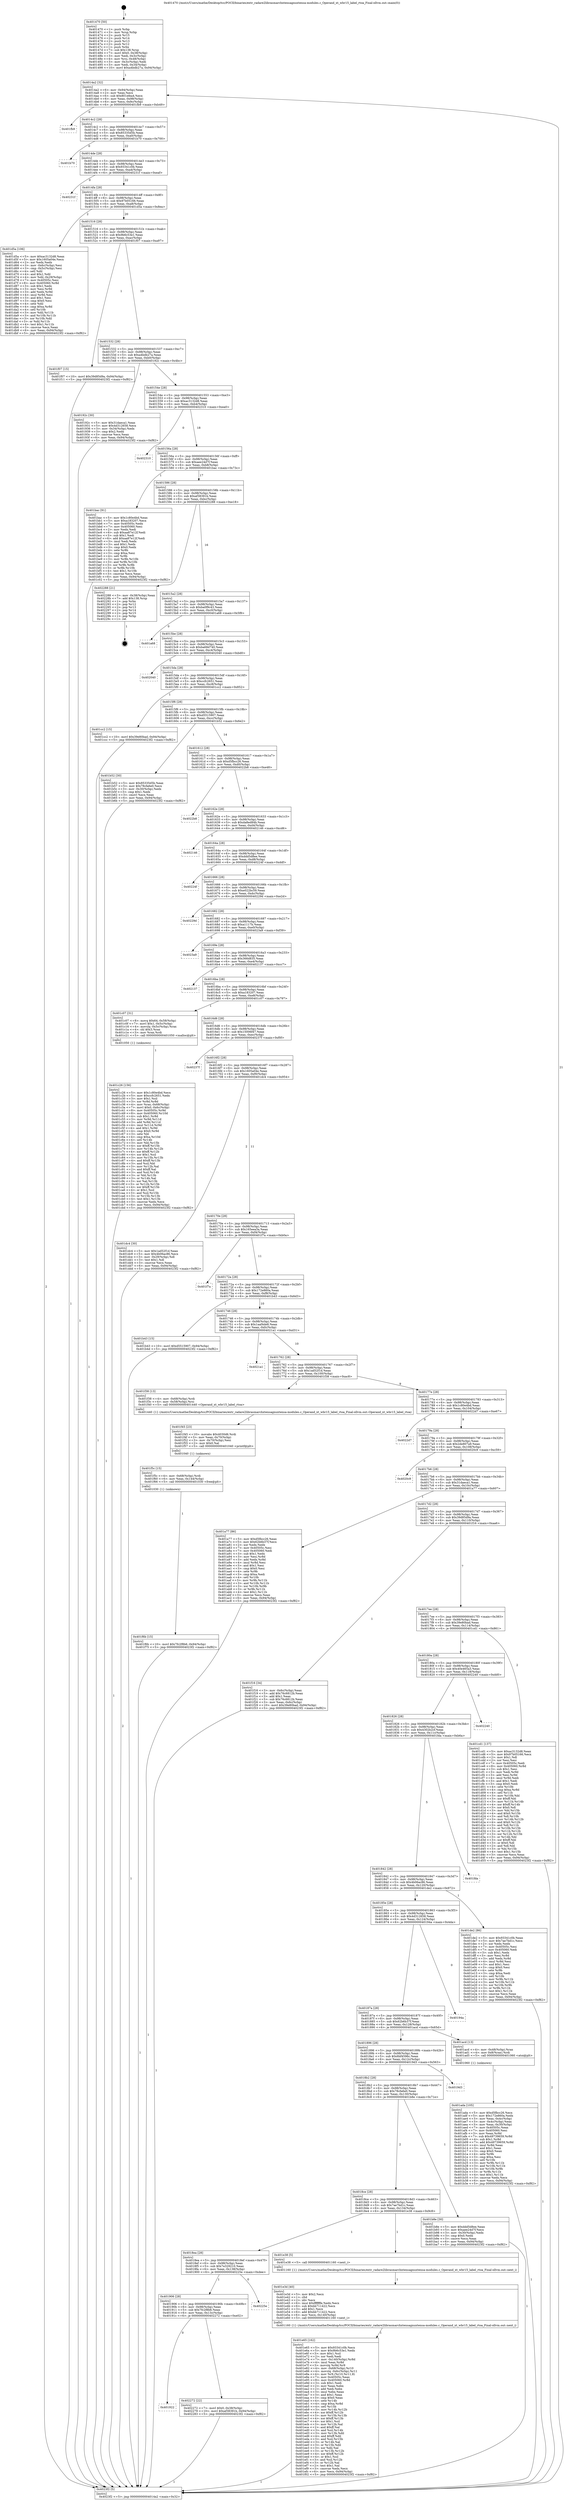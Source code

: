 digraph "0x401470" {
  label = "0x401470 (/mnt/c/Users/mathe/Desktop/tcc/POCII/binaries/extr_radare2librasmarchxtensagnuxtensa-modules.c_Operand_xt_wbr15_label_rtoa_Final-ollvm.out::main(0))"
  labelloc = "t"
  node[shape=record]

  Entry [label="",width=0.3,height=0.3,shape=circle,fillcolor=black,style=filled]
  "0x4014a2" [label="{
     0x4014a2 [32]\l
     | [instrs]\l
     &nbsp;&nbsp;0x4014a2 \<+6\>: mov -0x94(%rbp),%eax\l
     &nbsp;&nbsp;0x4014a8 \<+2\>: mov %eax,%ecx\l
     &nbsp;&nbsp;0x4014aa \<+6\>: sub $0x801efea4,%ecx\l
     &nbsp;&nbsp;0x4014b0 \<+6\>: mov %eax,-0x98(%rbp)\l
     &nbsp;&nbsp;0x4014b6 \<+6\>: mov %ecx,-0x9c(%rbp)\l
     &nbsp;&nbsp;0x4014bc \<+6\>: je 0000000000401fb9 \<main+0xb49\>\l
  }"]
  "0x401fb9" [label="{
     0x401fb9\l
  }", style=dashed]
  "0x4014c2" [label="{
     0x4014c2 [28]\l
     | [instrs]\l
     &nbsp;&nbsp;0x4014c2 \<+5\>: jmp 00000000004014c7 \<main+0x57\>\l
     &nbsp;&nbsp;0x4014c7 \<+6\>: mov -0x98(%rbp),%eax\l
     &nbsp;&nbsp;0x4014cd \<+5\>: sub $0x85335d5b,%eax\l
     &nbsp;&nbsp;0x4014d2 \<+6\>: mov %eax,-0xa0(%rbp)\l
     &nbsp;&nbsp;0x4014d8 \<+6\>: je 0000000000401b70 \<main+0x700\>\l
  }"]
  Exit [label="",width=0.3,height=0.3,shape=circle,fillcolor=black,style=filled,peripheries=2]
  "0x401b70" [label="{
     0x401b70\l
  }", style=dashed]
  "0x4014de" [label="{
     0x4014de [28]\l
     | [instrs]\l
     &nbsp;&nbsp;0x4014de \<+5\>: jmp 00000000004014e3 \<main+0x73\>\l
     &nbsp;&nbsp;0x4014e3 \<+6\>: mov -0x98(%rbp),%eax\l
     &nbsp;&nbsp;0x4014e9 \<+5\>: sub $0x93341c0b,%eax\l
     &nbsp;&nbsp;0x4014ee \<+6\>: mov %eax,-0xa4(%rbp)\l
     &nbsp;&nbsp;0x4014f4 \<+6\>: je 000000000040231f \<main+0xeaf\>\l
  }"]
  "0x401922" [label="{
     0x401922\l
  }", style=dashed]
  "0x40231f" [label="{
     0x40231f\l
  }", style=dashed]
  "0x4014fa" [label="{
     0x4014fa [28]\l
     | [instrs]\l
     &nbsp;&nbsp;0x4014fa \<+5\>: jmp 00000000004014ff \<main+0x8f\>\l
     &nbsp;&nbsp;0x4014ff \<+6\>: mov -0x98(%rbp),%eax\l
     &nbsp;&nbsp;0x401505 \<+5\>: sub $0x97b05166,%eax\l
     &nbsp;&nbsp;0x40150a \<+6\>: mov %eax,-0xa8(%rbp)\l
     &nbsp;&nbsp;0x401510 \<+6\>: je 0000000000401d5a \<main+0x8ea\>\l
  }"]
  "0x402272" [label="{
     0x402272 [22]\l
     | [instrs]\l
     &nbsp;&nbsp;0x402272 \<+7\>: movl $0x0,-0x38(%rbp)\l
     &nbsp;&nbsp;0x402279 \<+10\>: movl $0xaf38391b,-0x94(%rbp)\l
     &nbsp;&nbsp;0x402283 \<+5\>: jmp 00000000004023f2 \<main+0xf82\>\l
  }"]
  "0x401d5a" [label="{
     0x401d5a [106]\l
     | [instrs]\l
     &nbsp;&nbsp;0x401d5a \<+5\>: mov $0xac3132d8,%eax\l
     &nbsp;&nbsp;0x401d5f \<+5\>: mov $0x1605a04e,%ecx\l
     &nbsp;&nbsp;0x401d64 \<+2\>: xor %edx,%edx\l
     &nbsp;&nbsp;0x401d66 \<+3\>: mov -0x6c(%rbp),%esi\l
     &nbsp;&nbsp;0x401d69 \<+3\>: cmp -0x5c(%rbp),%esi\l
     &nbsp;&nbsp;0x401d6c \<+4\>: setl %dil\l
     &nbsp;&nbsp;0x401d70 \<+4\>: and $0x1,%dil\l
     &nbsp;&nbsp;0x401d74 \<+4\>: mov %dil,-0x29(%rbp)\l
     &nbsp;&nbsp;0x401d78 \<+7\>: mov 0x40505c,%esi\l
     &nbsp;&nbsp;0x401d7f \<+8\>: mov 0x405060,%r8d\l
     &nbsp;&nbsp;0x401d87 \<+3\>: sub $0x1,%edx\l
     &nbsp;&nbsp;0x401d8a \<+3\>: mov %esi,%r9d\l
     &nbsp;&nbsp;0x401d8d \<+3\>: add %edx,%r9d\l
     &nbsp;&nbsp;0x401d90 \<+4\>: imul %r9d,%esi\l
     &nbsp;&nbsp;0x401d94 \<+3\>: and $0x1,%esi\l
     &nbsp;&nbsp;0x401d97 \<+3\>: cmp $0x0,%esi\l
     &nbsp;&nbsp;0x401d9a \<+4\>: sete %dil\l
     &nbsp;&nbsp;0x401d9e \<+4\>: cmp $0xa,%r8d\l
     &nbsp;&nbsp;0x401da2 \<+4\>: setl %r10b\l
     &nbsp;&nbsp;0x401da6 \<+3\>: mov %dil,%r11b\l
     &nbsp;&nbsp;0x401da9 \<+3\>: and %r10b,%r11b\l
     &nbsp;&nbsp;0x401dac \<+3\>: xor %r10b,%dil\l
     &nbsp;&nbsp;0x401daf \<+3\>: or %dil,%r11b\l
     &nbsp;&nbsp;0x401db2 \<+4\>: test $0x1,%r11b\l
     &nbsp;&nbsp;0x401db6 \<+3\>: cmovne %ecx,%eax\l
     &nbsp;&nbsp;0x401db9 \<+6\>: mov %eax,-0x94(%rbp)\l
     &nbsp;&nbsp;0x401dbf \<+5\>: jmp 00000000004023f2 \<main+0xf82\>\l
  }"]
  "0x401516" [label="{
     0x401516 [28]\l
     | [instrs]\l
     &nbsp;&nbsp;0x401516 \<+5\>: jmp 000000000040151b \<main+0xab\>\l
     &nbsp;&nbsp;0x40151b \<+6\>: mov -0x98(%rbp),%eax\l
     &nbsp;&nbsp;0x401521 \<+5\>: sub $0x9b6c53e1,%eax\l
     &nbsp;&nbsp;0x401526 \<+6\>: mov %eax,-0xac(%rbp)\l
     &nbsp;&nbsp;0x40152c \<+6\>: je 0000000000401f07 \<main+0xa97\>\l
  }"]
  "0x401906" [label="{
     0x401906 [28]\l
     | [instrs]\l
     &nbsp;&nbsp;0x401906 \<+5\>: jmp 000000000040190b \<main+0x49b\>\l
     &nbsp;&nbsp;0x40190b \<+6\>: mov -0x98(%rbp),%eax\l
     &nbsp;&nbsp;0x401911 \<+5\>: sub $0x7fc2f8b6,%eax\l
     &nbsp;&nbsp;0x401916 \<+6\>: mov %eax,-0x13c(%rbp)\l
     &nbsp;&nbsp;0x40191c \<+6\>: je 0000000000402272 \<main+0xe02\>\l
  }"]
  "0x401f07" [label="{
     0x401f07 [15]\l
     | [instrs]\l
     &nbsp;&nbsp;0x401f07 \<+10\>: movl $0x39d85d9a,-0x94(%rbp)\l
     &nbsp;&nbsp;0x401f11 \<+5\>: jmp 00000000004023f2 \<main+0xf82\>\l
  }"]
  "0x401532" [label="{
     0x401532 [28]\l
     | [instrs]\l
     &nbsp;&nbsp;0x401532 \<+5\>: jmp 0000000000401537 \<main+0xc7\>\l
     &nbsp;&nbsp;0x401537 \<+6\>: mov -0x98(%rbp),%eax\l
     &nbsp;&nbsp;0x40153d \<+5\>: sub $0xa4bdb27a,%eax\l
     &nbsp;&nbsp;0x401542 \<+6\>: mov %eax,-0xb0(%rbp)\l
     &nbsp;&nbsp;0x401548 \<+6\>: je 000000000040192c \<main+0x4bc\>\l
  }"]
  "0x40225e" [label="{
     0x40225e\l
  }", style=dashed]
  "0x40192c" [label="{
     0x40192c [30]\l
     | [instrs]\l
     &nbsp;&nbsp;0x40192c \<+5\>: mov $0x31daeca1,%eax\l
     &nbsp;&nbsp;0x401931 \<+5\>: mov $0x4d312658,%ecx\l
     &nbsp;&nbsp;0x401936 \<+3\>: mov -0x34(%rbp),%edx\l
     &nbsp;&nbsp;0x401939 \<+3\>: cmp $0x2,%edx\l
     &nbsp;&nbsp;0x40193c \<+3\>: cmovne %ecx,%eax\l
     &nbsp;&nbsp;0x40193f \<+6\>: mov %eax,-0x94(%rbp)\l
     &nbsp;&nbsp;0x401945 \<+5\>: jmp 00000000004023f2 \<main+0xf82\>\l
  }"]
  "0x40154e" [label="{
     0x40154e [28]\l
     | [instrs]\l
     &nbsp;&nbsp;0x40154e \<+5\>: jmp 0000000000401553 \<main+0xe3\>\l
     &nbsp;&nbsp;0x401553 \<+6\>: mov -0x98(%rbp),%eax\l
     &nbsp;&nbsp;0x401559 \<+5\>: sub $0xac3132d8,%eax\l
     &nbsp;&nbsp;0x40155e \<+6\>: mov %eax,-0xb4(%rbp)\l
     &nbsp;&nbsp;0x401564 \<+6\>: je 0000000000402310 \<main+0xea0\>\l
  }"]
  "0x4023f2" [label="{
     0x4023f2 [5]\l
     | [instrs]\l
     &nbsp;&nbsp;0x4023f2 \<+5\>: jmp 00000000004014a2 \<main+0x32\>\l
  }"]
  "0x401470" [label="{
     0x401470 [50]\l
     | [instrs]\l
     &nbsp;&nbsp;0x401470 \<+1\>: push %rbp\l
     &nbsp;&nbsp;0x401471 \<+3\>: mov %rsp,%rbp\l
     &nbsp;&nbsp;0x401474 \<+2\>: push %r15\l
     &nbsp;&nbsp;0x401476 \<+2\>: push %r14\l
     &nbsp;&nbsp;0x401478 \<+2\>: push %r13\l
     &nbsp;&nbsp;0x40147a \<+2\>: push %r12\l
     &nbsp;&nbsp;0x40147c \<+1\>: push %rbx\l
     &nbsp;&nbsp;0x40147d \<+7\>: sub $0x138,%rsp\l
     &nbsp;&nbsp;0x401484 \<+7\>: movl $0x0,-0x38(%rbp)\l
     &nbsp;&nbsp;0x40148b \<+3\>: mov %edi,-0x3c(%rbp)\l
     &nbsp;&nbsp;0x40148e \<+4\>: mov %rsi,-0x48(%rbp)\l
     &nbsp;&nbsp;0x401492 \<+3\>: mov -0x3c(%rbp),%edi\l
     &nbsp;&nbsp;0x401495 \<+3\>: mov %edi,-0x34(%rbp)\l
     &nbsp;&nbsp;0x401498 \<+10\>: movl $0xa4bdb27a,-0x94(%rbp)\l
  }"]
  "0x401f6b" [label="{
     0x401f6b [15]\l
     | [instrs]\l
     &nbsp;&nbsp;0x401f6b \<+10\>: movl $0x7fc2f8b6,-0x94(%rbp)\l
     &nbsp;&nbsp;0x401f75 \<+5\>: jmp 00000000004023f2 \<main+0xf82\>\l
  }"]
  "0x402310" [label="{
     0x402310\l
  }", style=dashed]
  "0x40156a" [label="{
     0x40156a [28]\l
     | [instrs]\l
     &nbsp;&nbsp;0x40156a \<+5\>: jmp 000000000040156f \<main+0xff\>\l
     &nbsp;&nbsp;0x40156f \<+6\>: mov -0x98(%rbp),%eax\l
     &nbsp;&nbsp;0x401575 \<+5\>: sub $0xaee24d7f,%eax\l
     &nbsp;&nbsp;0x40157a \<+6\>: mov %eax,-0xb8(%rbp)\l
     &nbsp;&nbsp;0x401580 \<+6\>: je 0000000000401bac \<main+0x73c\>\l
  }"]
  "0x401f5c" [label="{
     0x401f5c [15]\l
     | [instrs]\l
     &nbsp;&nbsp;0x401f5c \<+4\>: mov -0x68(%rbp),%rdi\l
     &nbsp;&nbsp;0x401f60 \<+6\>: mov %eax,-0x144(%rbp)\l
     &nbsp;&nbsp;0x401f66 \<+5\>: call 0000000000401030 \<free@plt\>\l
     | [calls]\l
     &nbsp;&nbsp;0x401030 \{1\} (unknown)\l
  }"]
  "0x401bac" [label="{
     0x401bac [91]\l
     | [instrs]\l
     &nbsp;&nbsp;0x401bac \<+5\>: mov $0x1c80e4bd,%eax\l
     &nbsp;&nbsp;0x401bb1 \<+5\>: mov $0xa183207,%ecx\l
     &nbsp;&nbsp;0x401bb6 \<+7\>: mov 0x40505c,%edx\l
     &nbsp;&nbsp;0x401bbd \<+7\>: mov 0x405060,%esi\l
     &nbsp;&nbsp;0x401bc4 \<+2\>: mov %edx,%edi\l
     &nbsp;&nbsp;0x401bc6 \<+6\>: sub $0xaa87e12f,%edi\l
     &nbsp;&nbsp;0x401bcc \<+3\>: sub $0x1,%edi\l
     &nbsp;&nbsp;0x401bcf \<+6\>: add $0xaa87e12f,%edi\l
     &nbsp;&nbsp;0x401bd5 \<+3\>: imul %edi,%edx\l
     &nbsp;&nbsp;0x401bd8 \<+3\>: and $0x1,%edx\l
     &nbsp;&nbsp;0x401bdb \<+3\>: cmp $0x0,%edx\l
     &nbsp;&nbsp;0x401bde \<+4\>: sete %r8b\l
     &nbsp;&nbsp;0x401be2 \<+3\>: cmp $0xa,%esi\l
     &nbsp;&nbsp;0x401be5 \<+4\>: setl %r9b\l
     &nbsp;&nbsp;0x401be9 \<+3\>: mov %r8b,%r10b\l
     &nbsp;&nbsp;0x401bec \<+3\>: and %r9b,%r10b\l
     &nbsp;&nbsp;0x401bef \<+3\>: xor %r9b,%r8b\l
     &nbsp;&nbsp;0x401bf2 \<+3\>: or %r8b,%r10b\l
     &nbsp;&nbsp;0x401bf5 \<+4\>: test $0x1,%r10b\l
     &nbsp;&nbsp;0x401bf9 \<+3\>: cmovne %ecx,%eax\l
     &nbsp;&nbsp;0x401bfc \<+6\>: mov %eax,-0x94(%rbp)\l
     &nbsp;&nbsp;0x401c02 \<+5\>: jmp 00000000004023f2 \<main+0xf82\>\l
  }"]
  "0x401586" [label="{
     0x401586 [28]\l
     | [instrs]\l
     &nbsp;&nbsp;0x401586 \<+5\>: jmp 000000000040158b \<main+0x11b\>\l
     &nbsp;&nbsp;0x40158b \<+6\>: mov -0x98(%rbp),%eax\l
     &nbsp;&nbsp;0x401591 \<+5\>: sub $0xaf38391b,%eax\l
     &nbsp;&nbsp;0x401596 \<+6\>: mov %eax,-0xbc(%rbp)\l
     &nbsp;&nbsp;0x40159c \<+6\>: je 0000000000402288 \<main+0xe18\>\l
  }"]
  "0x401f45" [label="{
     0x401f45 [23]\l
     | [instrs]\l
     &nbsp;&nbsp;0x401f45 \<+10\>: movabs $0x4030d6,%rdi\l
     &nbsp;&nbsp;0x401f4f \<+3\>: mov %eax,-0x70(%rbp)\l
     &nbsp;&nbsp;0x401f52 \<+3\>: mov -0x70(%rbp),%esi\l
     &nbsp;&nbsp;0x401f55 \<+2\>: mov $0x0,%al\l
     &nbsp;&nbsp;0x401f57 \<+5\>: call 0000000000401040 \<printf@plt\>\l
     | [calls]\l
     &nbsp;&nbsp;0x401040 \{1\} (unknown)\l
  }"]
  "0x402288" [label="{
     0x402288 [21]\l
     | [instrs]\l
     &nbsp;&nbsp;0x402288 \<+3\>: mov -0x38(%rbp),%eax\l
     &nbsp;&nbsp;0x40228b \<+7\>: add $0x138,%rsp\l
     &nbsp;&nbsp;0x402292 \<+1\>: pop %rbx\l
     &nbsp;&nbsp;0x402293 \<+2\>: pop %r12\l
     &nbsp;&nbsp;0x402295 \<+2\>: pop %r13\l
     &nbsp;&nbsp;0x402297 \<+2\>: pop %r14\l
     &nbsp;&nbsp;0x402299 \<+2\>: pop %r15\l
     &nbsp;&nbsp;0x40229b \<+1\>: pop %rbp\l
     &nbsp;&nbsp;0x40229c \<+1\>: ret\l
  }"]
  "0x4015a2" [label="{
     0x4015a2 [28]\l
     | [instrs]\l
     &nbsp;&nbsp;0x4015a2 \<+5\>: jmp 00000000004015a7 \<main+0x137\>\l
     &nbsp;&nbsp;0x4015a7 \<+6\>: mov -0x98(%rbp),%eax\l
     &nbsp;&nbsp;0x4015ad \<+5\>: sub $0xba0f9c43,%eax\l
     &nbsp;&nbsp;0x4015b2 \<+6\>: mov %eax,-0xc0(%rbp)\l
     &nbsp;&nbsp;0x4015b8 \<+6\>: je 0000000000401a68 \<main+0x5f8\>\l
  }"]
  "0x401e65" [label="{
     0x401e65 [162]\l
     | [instrs]\l
     &nbsp;&nbsp;0x401e65 \<+5\>: mov $0x93341c0b,%ecx\l
     &nbsp;&nbsp;0x401e6a \<+5\>: mov $0x9b6c53e1,%edx\l
     &nbsp;&nbsp;0x401e6f \<+3\>: mov $0x1,%sil\l
     &nbsp;&nbsp;0x401e72 \<+2\>: xor %edi,%edi\l
     &nbsp;&nbsp;0x401e74 \<+7\>: mov -0x140(%rbp),%r8d\l
     &nbsp;&nbsp;0x401e7b \<+4\>: imul %eax,%r8d\l
     &nbsp;&nbsp;0x401e7f \<+3\>: movslq %r8d,%r9\l
     &nbsp;&nbsp;0x401e82 \<+4\>: mov -0x68(%rbp),%r10\l
     &nbsp;&nbsp;0x401e86 \<+4\>: movslq -0x6c(%rbp),%r11\l
     &nbsp;&nbsp;0x401e8a \<+4\>: mov %r9,(%r10,%r11,8)\l
     &nbsp;&nbsp;0x401e8e \<+7\>: mov 0x40505c,%eax\l
     &nbsp;&nbsp;0x401e95 \<+8\>: mov 0x405060,%r8d\l
     &nbsp;&nbsp;0x401e9d \<+3\>: sub $0x1,%edi\l
     &nbsp;&nbsp;0x401ea0 \<+2\>: mov %eax,%ebx\l
     &nbsp;&nbsp;0x401ea2 \<+2\>: add %edi,%ebx\l
     &nbsp;&nbsp;0x401ea4 \<+3\>: imul %ebx,%eax\l
     &nbsp;&nbsp;0x401ea7 \<+3\>: and $0x1,%eax\l
     &nbsp;&nbsp;0x401eaa \<+3\>: cmp $0x0,%eax\l
     &nbsp;&nbsp;0x401ead \<+4\>: sete %r14b\l
     &nbsp;&nbsp;0x401eb1 \<+4\>: cmp $0xa,%r8d\l
     &nbsp;&nbsp;0x401eb5 \<+4\>: setl %r15b\l
     &nbsp;&nbsp;0x401eb9 \<+3\>: mov %r14b,%r12b\l
     &nbsp;&nbsp;0x401ebc \<+4\>: xor $0xff,%r12b\l
     &nbsp;&nbsp;0x401ec0 \<+3\>: mov %r15b,%r13b\l
     &nbsp;&nbsp;0x401ec3 \<+4\>: xor $0xff,%r13b\l
     &nbsp;&nbsp;0x401ec7 \<+4\>: xor $0x1,%sil\l
     &nbsp;&nbsp;0x401ecb \<+3\>: mov %r12b,%al\l
     &nbsp;&nbsp;0x401ece \<+2\>: and $0xff,%al\l
     &nbsp;&nbsp;0x401ed0 \<+3\>: and %sil,%r14b\l
     &nbsp;&nbsp;0x401ed3 \<+3\>: mov %r13b,%dil\l
     &nbsp;&nbsp;0x401ed6 \<+4\>: and $0xff,%dil\l
     &nbsp;&nbsp;0x401eda \<+3\>: and %sil,%r15b\l
     &nbsp;&nbsp;0x401edd \<+3\>: or %r14b,%al\l
     &nbsp;&nbsp;0x401ee0 \<+3\>: or %r15b,%dil\l
     &nbsp;&nbsp;0x401ee3 \<+3\>: xor %dil,%al\l
     &nbsp;&nbsp;0x401ee6 \<+3\>: or %r13b,%r12b\l
     &nbsp;&nbsp;0x401ee9 \<+4\>: xor $0xff,%r12b\l
     &nbsp;&nbsp;0x401eed \<+4\>: or $0x1,%sil\l
     &nbsp;&nbsp;0x401ef1 \<+3\>: and %sil,%r12b\l
     &nbsp;&nbsp;0x401ef4 \<+3\>: or %r12b,%al\l
     &nbsp;&nbsp;0x401ef7 \<+2\>: test $0x1,%al\l
     &nbsp;&nbsp;0x401ef9 \<+3\>: cmovne %edx,%ecx\l
     &nbsp;&nbsp;0x401efc \<+6\>: mov %ecx,-0x94(%rbp)\l
     &nbsp;&nbsp;0x401f02 \<+5\>: jmp 00000000004023f2 \<main+0xf82\>\l
  }"]
  "0x401a68" [label="{
     0x401a68\l
  }", style=dashed]
  "0x4015be" [label="{
     0x4015be [28]\l
     | [instrs]\l
     &nbsp;&nbsp;0x4015be \<+5\>: jmp 00000000004015c3 \<main+0x153\>\l
     &nbsp;&nbsp;0x4015c3 \<+6\>: mov -0x98(%rbp),%eax\l
     &nbsp;&nbsp;0x4015c9 \<+5\>: sub $0xba68d740,%eax\l
     &nbsp;&nbsp;0x4015ce \<+6\>: mov %eax,-0xc4(%rbp)\l
     &nbsp;&nbsp;0x4015d4 \<+6\>: je 0000000000402040 \<main+0xbd0\>\l
  }"]
  "0x401e3d" [label="{
     0x401e3d [40]\l
     | [instrs]\l
     &nbsp;&nbsp;0x401e3d \<+5\>: mov $0x2,%ecx\l
     &nbsp;&nbsp;0x401e42 \<+1\>: cltd\l
     &nbsp;&nbsp;0x401e43 \<+2\>: idiv %ecx\l
     &nbsp;&nbsp;0x401e45 \<+6\>: imul $0xfffffffe,%edx,%ecx\l
     &nbsp;&nbsp;0x401e4b \<+6\>: sub $0xbb711422,%ecx\l
     &nbsp;&nbsp;0x401e51 \<+3\>: add $0x1,%ecx\l
     &nbsp;&nbsp;0x401e54 \<+6\>: add $0xbb711422,%ecx\l
     &nbsp;&nbsp;0x401e5a \<+6\>: mov %ecx,-0x140(%rbp)\l
     &nbsp;&nbsp;0x401e60 \<+5\>: call 0000000000401160 \<next_i\>\l
     | [calls]\l
     &nbsp;&nbsp;0x401160 \{1\} (/mnt/c/Users/mathe/Desktop/tcc/POCII/binaries/extr_radare2librasmarchxtensagnuxtensa-modules.c_Operand_xt_wbr15_label_rtoa_Final-ollvm.out::next_i)\l
  }"]
  "0x402040" [label="{
     0x402040\l
  }", style=dashed]
  "0x4015da" [label="{
     0x4015da [28]\l
     | [instrs]\l
     &nbsp;&nbsp;0x4015da \<+5\>: jmp 00000000004015df \<main+0x16f\>\l
     &nbsp;&nbsp;0x4015df \<+6\>: mov -0x98(%rbp),%eax\l
     &nbsp;&nbsp;0x4015e5 \<+5\>: sub $0xccfc2651,%eax\l
     &nbsp;&nbsp;0x4015ea \<+6\>: mov %eax,-0xc8(%rbp)\l
     &nbsp;&nbsp;0x4015f0 \<+6\>: je 0000000000401cc2 \<main+0x852\>\l
  }"]
  "0x4018ea" [label="{
     0x4018ea [28]\l
     | [instrs]\l
     &nbsp;&nbsp;0x4018ea \<+5\>: jmp 00000000004018ef \<main+0x47f\>\l
     &nbsp;&nbsp;0x4018ef \<+6\>: mov -0x98(%rbp),%eax\l
     &nbsp;&nbsp;0x4018f5 \<+5\>: sub $0x7e329210,%eax\l
     &nbsp;&nbsp;0x4018fa \<+6\>: mov %eax,-0x138(%rbp)\l
     &nbsp;&nbsp;0x401900 \<+6\>: je 000000000040225e \<main+0xdee\>\l
  }"]
  "0x401cc2" [label="{
     0x401cc2 [15]\l
     | [instrs]\l
     &nbsp;&nbsp;0x401cc2 \<+10\>: movl $0x39e80bad,-0x94(%rbp)\l
     &nbsp;&nbsp;0x401ccc \<+5\>: jmp 00000000004023f2 \<main+0xf82\>\l
  }"]
  "0x4015f6" [label="{
     0x4015f6 [28]\l
     | [instrs]\l
     &nbsp;&nbsp;0x4015f6 \<+5\>: jmp 00000000004015fb \<main+0x18b\>\l
     &nbsp;&nbsp;0x4015fb \<+6\>: mov -0x98(%rbp),%eax\l
     &nbsp;&nbsp;0x401601 \<+5\>: sub $0xd5515907,%eax\l
     &nbsp;&nbsp;0x401606 \<+6\>: mov %eax,-0xcc(%rbp)\l
     &nbsp;&nbsp;0x40160c \<+6\>: je 0000000000401b52 \<main+0x6e2\>\l
  }"]
  "0x401e38" [label="{
     0x401e38 [5]\l
     | [instrs]\l
     &nbsp;&nbsp;0x401e38 \<+5\>: call 0000000000401160 \<next_i\>\l
     | [calls]\l
     &nbsp;&nbsp;0x401160 \{1\} (/mnt/c/Users/mathe/Desktop/tcc/POCII/binaries/extr_radare2librasmarchxtensagnuxtensa-modules.c_Operand_xt_wbr15_label_rtoa_Final-ollvm.out::next_i)\l
  }"]
  "0x401b52" [label="{
     0x401b52 [30]\l
     | [instrs]\l
     &nbsp;&nbsp;0x401b52 \<+5\>: mov $0x85335d5b,%eax\l
     &nbsp;&nbsp;0x401b57 \<+5\>: mov $0x78cfa6e0,%ecx\l
     &nbsp;&nbsp;0x401b5c \<+3\>: mov -0x30(%rbp),%edx\l
     &nbsp;&nbsp;0x401b5f \<+3\>: cmp $0x1,%edx\l
     &nbsp;&nbsp;0x401b62 \<+3\>: cmovl %ecx,%eax\l
     &nbsp;&nbsp;0x401b65 \<+6\>: mov %eax,-0x94(%rbp)\l
     &nbsp;&nbsp;0x401b6b \<+5\>: jmp 00000000004023f2 \<main+0xf82\>\l
  }"]
  "0x401612" [label="{
     0x401612 [28]\l
     | [instrs]\l
     &nbsp;&nbsp;0x401612 \<+5\>: jmp 0000000000401617 \<main+0x1a7\>\l
     &nbsp;&nbsp;0x401617 \<+6\>: mov -0x98(%rbp),%eax\l
     &nbsp;&nbsp;0x40161d \<+5\>: sub $0xd5fbcc26,%eax\l
     &nbsp;&nbsp;0x401622 \<+6\>: mov %eax,-0xd0(%rbp)\l
     &nbsp;&nbsp;0x401628 \<+6\>: je 00000000004022b8 \<main+0xe48\>\l
  }"]
  "0x401c26" [label="{
     0x401c26 [156]\l
     | [instrs]\l
     &nbsp;&nbsp;0x401c26 \<+5\>: mov $0x1c80e4bd,%ecx\l
     &nbsp;&nbsp;0x401c2b \<+5\>: mov $0xccfc2651,%edx\l
     &nbsp;&nbsp;0x401c30 \<+3\>: mov $0x1,%sil\l
     &nbsp;&nbsp;0x401c33 \<+3\>: xor %r8d,%r8d\l
     &nbsp;&nbsp;0x401c36 \<+4\>: mov %rax,-0x68(%rbp)\l
     &nbsp;&nbsp;0x401c3a \<+7\>: movl $0x0,-0x6c(%rbp)\l
     &nbsp;&nbsp;0x401c41 \<+8\>: mov 0x40505c,%r9d\l
     &nbsp;&nbsp;0x401c49 \<+8\>: mov 0x405060,%r10d\l
     &nbsp;&nbsp;0x401c51 \<+4\>: sub $0x1,%r8d\l
     &nbsp;&nbsp;0x401c55 \<+3\>: mov %r9d,%r11d\l
     &nbsp;&nbsp;0x401c58 \<+3\>: add %r8d,%r11d\l
     &nbsp;&nbsp;0x401c5b \<+4\>: imul %r11d,%r9d\l
     &nbsp;&nbsp;0x401c5f \<+4\>: and $0x1,%r9d\l
     &nbsp;&nbsp;0x401c63 \<+4\>: cmp $0x0,%r9d\l
     &nbsp;&nbsp;0x401c67 \<+3\>: sete %bl\l
     &nbsp;&nbsp;0x401c6a \<+4\>: cmp $0xa,%r10d\l
     &nbsp;&nbsp;0x401c6e \<+4\>: setl %r14b\l
     &nbsp;&nbsp;0x401c72 \<+3\>: mov %bl,%r15b\l
     &nbsp;&nbsp;0x401c75 \<+4\>: xor $0xff,%r15b\l
     &nbsp;&nbsp;0x401c79 \<+3\>: mov %r14b,%r12b\l
     &nbsp;&nbsp;0x401c7c \<+4\>: xor $0xff,%r12b\l
     &nbsp;&nbsp;0x401c80 \<+4\>: xor $0x1,%sil\l
     &nbsp;&nbsp;0x401c84 \<+3\>: mov %r15b,%r13b\l
     &nbsp;&nbsp;0x401c87 \<+4\>: and $0xff,%r13b\l
     &nbsp;&nbsp;0x401c8b \<+3\>: and %sil,%bl\l
     &nbsp;&nbsp;0x401c8e \<+3\>: mov %r12b,%al\l
     &nbsp;&nbsp;0x401c91 \<+2\>: and $0xff,%al\l
     &nbsp;&nbsp;0x401c93 \<+3\>: and %sil,%r14b\l
     &nbsp;&nbsp;0x401c96 \<+3\>: or %bl,%r13b\l
     &nbsp;&nbsp;0x401c99 \<+3\>: or %r14b,%al\l
     &nbsp;&nbsp;0x401c9c \<+3\>: xor %al,%r13b\l
     &nbsp;&nbsp;0x401c9f \<+3\>: or %r12b,%r15b\l
     &nbsp;&nbsp;0x401ca2 \<+4\>: xor $0xff,%r15b\l
     &nbsp;&nbsp;0x401ca6 \<+4\>: or $0x1,%sil\l
     &nbsp;&nbsp;0x401caa \<+3\>: and %sil,%r15b\l
     &nbsp;&nbsp;0x401cad \<+3\>: or %r15b,%r13b\l
     &nbsp;&nbsp;0x401cb0 \<+4\>: test $0x1,%r13b\l
     &nbsp;&nbsp;0x401cb4 \<+3\>: cmovne %edx,%ecx\l
     &nbsp;&nbsp;0x401cb7 \<+6\>: mov %ecx,-0x94(%rbp)\l
     &nbsp;&nbsp;0x401cbd \<+5\>: jmp 00000000004023f2 \<main+0xf82\>\l
  }"]
  "0x4022b8" [label="{
     0x4022b8\l
  }", style=dashed]
  "0x40162e" [label="{
     0x40162e [28]\l
     | [instrs]\l
     &nbsp;&nbsp;0x40162e \<+5\>: jmp 0000000000401633 \<main+0x1c3\>\l
     &nbsp;&nbsp;0x401633 \<+6\>: mov -0x98(%rbp),%eax\l
     &nbsp;&nbsp;0x401639 \<+5\>: sub $0xda8ed84b,%eax\l
     &nbsp;&nbsp;0x40163e \<+6\>: mov %eax,-0xd4(%rbp)\l
     &nbsp;&nbsp;0x401644 \<+6\>: je 0000000000402146 \<main+0xcd6\>\l
  }"]
  "0x4018ce" [label="{
     0x4018ce [28]\l
     | [instrs]\l
     &nbsp;&nbsp;0x4018ce \<+5\>: jmp 00000000004018d3 \<main+0x463\>\l
     &nbsp;&nbsp;0x4018d3 \<+6\>: mov -0x98(%rbp),%eax\l
     &nbsp;&nbsp;0x4018d9 \<+5\>: sub $0x7ae7bd1c,%eax\l
     &nbsp;&nbsp;0x4018de \<+6\>: mov %eax,-0x134(%rbp)\l
     &nbsp;&nbsp;0x4018e4 \<+6\>: je 0000000000401e38 \<main+0x9c8\>\l
  }"]
  "0x402146" [label="{
     0x402146\l
  }", style=dashed]
  "0x40164a" [label="{
     0x40164a [28]\l
     | [instrs]\l
     &nbsp;&nbsp;0x40164a \<+5\>: jmp 000000000040164f \<main+0x1df\>\l
     &nbsp;&nbsp;0x40164f \<+6\>: mov -0x98(%rbp),%eax\l
     &nbsp;&nbsp;0x401655 \<+5\>: sub $0xddd5d8ee,%eax\l
     &nbsp;&nbsp;0x40165a \<+6\>: mov %eax,-0xd8(%rbp)\l
     &nbsp;&nbsp;0x401660 \<+6\>: je 000000000040224f \<main+0xddf\>\l
  }"]
  "0x401b8e" [label="{
     0x401b8e [30]\l
     | [instrs]\l
     &nbsp;&nbsp;0x401b8e \<+5\>: mov $0xddd5d8ee,%eax\l
     &nbsp;&nbsp;0x401b93 \<+5\>: mov $0xaee24d7f,%ecx\l
     &nbsp;&nbsp;0x401b98 \<+3\>: mov -0x30(%rbp),%edx\l
     &nbsp;&nbsp;0x401b9b \<+3\>: cmp $0x0,%edx\l
     &nbsp;&nbsp;0x401b9e \<+3\>: cmove %ecx,%eax\l
     &nbsp;&nbsp;0x401ba1 \<+6\>: mov %eax,-0x94(%rbp)\l
     &nbsp;&nbsp;0x401ba7 \<+5\>: jmp 00000000004023f2 \<main+0xf82\>\l
  }"]
  "0x40224f" [label="{
     0x40224f\l
  }", style=dashed]
  "0x401666" [label="{
     0x401666 [28]\l
     | [instrs]\l
     &nbsp;&nbsp;0x401666 \<+5\>: jmp 000000000040166b \<main+0x1fb\>\l
     &nbsp;&nbsp;0x40166b \<+6\>: mov -0x98(%rbp),%eax\l
     &nbsp;&nbsp;0x401671 \<+5\>: sub $0xe022bc59,%eax\l
     &nbsp;&nbsp;0x401676 \<+6\>: mov %eax,-0xdc(%rbp)\l
     &nbsp;&nbsp;0x40167c \<+6\>: je 000000000040229d \<main+0xe2d\>\l
  }"]
  "0x4018b2" [label="{
     0x4018b2 [28]\l
     | [instrs]\l
     &nbsp;&nbsp;0x4018b2 \<+5\>: jmp 00000000004018b7 \<main+0x447\>\l
     &nbsp;&nbsp;0x4018b7 \<+6\>: mov -0x98(%rbp),%eax\l
     &nbsp;&nbsp;0x4018bd \<+5\>: sub $0x78cfa6e0,%eax\l
     &nbsp;&nbsp;0x4018c2 \<+6\>: mov %eax,-0x130(%rbp)\l
     &nbsp;&nbsp;0x4018c8 \<+6\>: je 0000000000401b8e \<main+0x71e\>\l
  }"]
  "0x40229d" [label="{
     0x40229d\l
  }", style=dashed]
  "0x401682" [label="{
     0x401682 [28]\l
     | [instrs]\l
     &nbsp;&nbsp;0x401682 \<+5\>: jmp 0000000000401687 \<main+0x217\>\l
     &nbsp;&nbsp;0x401687 \<+6\>: mov -0x98(%rbp),%eax\l
     &nbsp;&nbsp;0x40168d \<+5\>: sub $0xa1117b,%eax\l
     &nbsp;&nbsp;0x401692 \<+6\>: mov %eax,-0xe0(%rbp)\l
     &nbsp;&nbsp;0x401698 \<+6\>: je 00000000004023a9 \<main+0xf39\>\l
  }"]
  "0x4019d3" [label="{
     0x4019d3\l
  }", style=dashed]
  "0x4023a9" [label="{
     0x4023a9\l
  }", style=dashed]
  "0x40169e" [label="{
     0x40169e [28]\l
     | [instrs]\l
     &nbsp;&nbsp;0x40169e \<+5\>: jmp 00000000004016a3 \<main+0x233\>\l
     &nbsp;&nbsp;0x4016a3 \<+6\>: mov -0x98(%rbp),%eax\l
     &nbsp;&nbsp;0x4016a9 \<+5\>: sub $0x366d835,%eax\l
     &nbsp;&nbsp;0x4016ae \<+6\>: mov %eax,-0xe4(%rbp)\l
     &nbsp;&nbsp;0x4016b4 \<+6\>: je 0000000000402137 \<main+0xcc7\>\l
  }"]
  "0x401ada" [label="{
     0x401ada [105]\l
     | [instrs]\l
     &nbsp;&nbsp;0x401ada \<+5\>: mov $0xd5fbcc26,%ecx\l
     &nbsp;&nbsp;0x401adf \<+5\>: mov $0x172e860a,%edx\l
     &nbsp;&nbsp;0x401ae4 \<+3\>: mov %eax,-0x4c(%rbp)\l
     &nbsp;&nbsp;0x401ae7 \<+3\>: mov -0x4c(%rbp),%eax\l
     &nbsp;&nbsp;0x401aea \<+3\>: mov %eax,-0x30(%rbp)\l
     &nbsp;&nbsp;0x401aed \<+7\>: mov 0x40505c,%eax\l
     &nbsp;&nbsp;0x401af4 \<+7\>: mov 0x405060,%esi\l
     &nbsp;&nbsp;0x401afb \<+3\>: mov %eax,%r8d\l
     &nbsp;&nbsp;0x401afe \<+7\>: sub $0x49739659,%r8d\l
     &nbsp;&nbsp;0x401b05 \<+4\>: sub $0x1,%r8d\l
     &nbsp;&nbsp;0x401b09 \<+7\>: add $0x49739659,%r8d\l
     &nbsp;&nbsp;0x401b10 \<+4\>: imul %r8d,%eax\l
     &nbsp;&nbsp;0x401b14 \<+3\>: and $0x1,%eax\l
     &nbsp;&nbsp;0x401b17 \<+3\>: cmp $0x0,%eax\l
     &nbsp;&nbsp;0x401b1a \<+4\>: sete %r9b\l
     &nbsp;&nbsp;0x401b1e \<+3\>: cmp $0xa,%esi\l
     &nbsp;&nbsp;0x401b21 \<+4\>: setl %r10b\l
     &nbsp;&nbsp;0x401b25 \<+3\>: mov %r9b,%r11b\l
     &nbsp;&nbsp;0x401b28 \<+3\>: and %r10b,%r11b\l
     &nbsp;&nbsp;0x401b2b \<+3\>: xor %r10b,%r9b\l
     &nbsp;&nbsp;0x401b2e \<+3\>: or %r9b,%r11b\l
     &nbsp;&nbsp;0x401b31 \<+4\>: test $0x1,%r11b\l
     &nbsp;&nbsp;0x401b35 \<+3\>: cmovne %edx,%ecx\l
     &nbsp;&nbsp;0x401b38 \<+6\>: mov %ecx,-0x94(%rbp)\l
     &nbsp;&nbsp;0x401b3e \<+5\>: jmp 00000000004023f2 \<main+0xf82\>\l
  }"]
  "0x402137" [label="{
     0x402137\l
  }", style=dashed]
  "0x4016ba" [label="{
     0x4016ba [28]\l
     | [instrs]\l
     &nbsp;&nbsp;0x4016ba \<+5\>: jmp 00000000004016bf \<main+0x24f\>\l
     &nbsp;&nbsp;0x4016bf \<+6\>: mov -0x98(%rbp),%eax\l
     &nbsp;&nbsp;0x4016c5 \<+5\>: sub $0xa183207,%eax\l
     &nbsp;&nbsp;0x4016ca \<+6\>: mov %eax,-0xe8(%rbp)\l
     &nbsp;&nbsp;0x4016d0 \<+6\>: je 0000000000401c07 \<main+0x797\>\l
  }"]
  "0x401896" [label="{
     0x401896 [28]\l
     | [instrs]\l
     &nbsp;&nbsp;0x401896 \<+5\>: jmp 000000000040189b \<main+0x42b\>\l
     &nbsp;&nbsp;0x40189b \<+6\>: mov -0x98(%rbp),%eax\l
     &nbsp;&nbsp;0x4018a1 \<+5\>: sub $0x6bf4596c,%eax\l
     &nbsp;&nbsp;0x4018a6 \<+6\>: mov %eax,-0x12c(%rbp)\l
     &nbsp;&nbsp;0x4018ac \<+6\>: je 00000000004019d3 \<main+0x563\>\l
  }"]
  "0x401c07" [label="{
     0x401c07 [31]\l
     | [instrs]\l
     &nbsp;&nbsp;0x401c07 \<+8\>: movq $0x64,-0x58(%rbp)\l
     &nbsp;&nbsp;0x401c0f \<+7\>: movl $0x1,-0x5c(%rbp)\l
     &nbsp;&nbsp;0x401c16 \<+4\>: movslq -0x5c(%rbp),%rax\l
     &nbsp;&nbsp;0x401c1a \<+4\>: shl $0x3,%rax\l
     &nbsp;&nbsp;0x401c1e \<+3\>: mov %rax,%rdi\l
     &nbsp;&nbsp;0x401c21 \<+5\>: call 0000000000401050 \<malloc@plt\>\l
     | [calls]\l
     &nbsp;&nbsp;0x401050 \{1\} (unknown)\l
  }"]
  "0x4016d6" [label="{
     0x4016d6 [28]\l
     | [instrs]\l
     &nbsp;&nbsp;0x4016d6 \<+5\>: jmp 00000000004016db \<main+0x26b\>\l
     &nbsp;&nbsp;0x4016db \<+6\>: mov -0x98(%rbp),%eax\l
     &nbsp;&nbsp;0x4016e1 \<+5\>: sub $0x15006f47,%eax\l
     &nbsp;&nbsp;0x4016e6 \<+6\>: mov %eax,-0xec(%rbp)\l
     &nbsp;&nbsp;0x4016ec \<+6\>: je 000000000040237f \<main+0xf0f\>\l
  }"]
  "0x401acd" [label="{
     0x401acd [13]\l
     | [instrs]\l
     &nbsp;&nbsp;0x401acd \<+4\>: mov -0x48(%rbp),%rax\l
     &nbsp;&nbsp;0x401ad1 \<+4\>: mov 0x8(%rax),%rdi\l
     &nbsp;&nbsp;0x401ad5 \<+5\>: call 0000000000401060 \<atoi@plt\>\l
     | [calls]\l
     &nbsp;&nbsp;0x401060 \{1\} (unknown)\l
  }"]
  "0x40237f" [label="{
     0x40237f\l
  }", style=dashed]
  "0x4016f2" [label="{
     0x4016f2 [28]\l
     | [instrs]\l
     &nbsp;&nbsp;0x4016f2 \<+5\>: jmp 00000000004016f7 \<main+0x287\>\l
     &nbsp;&nbsp;0x4016f7 \<+6\>: mov -0x98(%rbp),%eax\l
     &nbsp;&nbsp;0x4016fd \<+5\>: sub $0x1605a04e,%eax\l
     &nbsp;&nbsp;0x401702 \<+6\>: mov %eax,-0xf0(%rbp)\l
     &nbsp;&nbsp;0x401708 \<+6\>: je 0000000000401dc4 \<main+0x954\>\l
  }"]
  "0x40187a" [label="{
     0x40187a [28]\l
     | [instrs]\l
     &nbsp;&nbsp;0x40187a \<+5\>: jmp 000000000040187f \<main+0x40f\>\l
     &nbsp;&nbsp;0x40187f \<+6\>: mov -0x98(%rbp),%eax\l
     &nbsp;&nbsp;0x401885 \<+5\>: sub $0x62b6b37f,%eax\l
     &nbsp;&nbsp;0x40188a \<+6\>: mov %eax,-0x128(%rbp)\l
     &nbsp;&nbsp;0x401890 \<+6\>: je 0000000000401acd \<main+0x65d\>\l
  }"]
  "0x401dc4" [label="{
     0x401dc4 [30]\l
     | [instrs]\l
     &nbsp;&nbsp;0x401dc4 \<+5\>: mov $0x1ad52f1d,%eax\l
     &nbsp;&nbsp;0x401dc9 \<+5\>: mov $0x4b06ac86,%ecx\l
     &nbsp;&nbsp;0x401dce \<+3\>: mov -0x29(%rbp),%dl\l
     &nbsp;&nbsp;0x401dd1 \<+3\>: test $0x1,%dl\l
     &nbsp;&nbsp;0x401dd4 \<+3\>: cmovne %ecx,%eax\l
     &nbsp;&nbsp;0x401dd7 \<+6\>: mov %eax,-0x94(%rbp)\l
     &nbsp;&nbsp;0x401ddd \<+5\>: jmp 00000000004023f2 \<main+0xf82\>\l
  }"]
  "0x40170e" [label="{
     0x40170e [28]\l
     | [instrs]\l
     &nbsp;&nbsp;0x40170e \<+5\>: jmp 0000000000401713 \<main+0x2a3\>\l
     &nbsp;&nbsp;0x401713 \<+6\>: mov -0x98(%rbp),%eax\l
     &nbsp;&nbsp;0x401719 \<+5\>: sub $0x165eea3a,%eax\l
     &nbsp;&nbsp;0x40171e \<+6\>: mov %eax,-0xf4(%rbp)\l
     &nbsp;&nbsp;0x401724 \<+6\>: je 0000000000401f7a \<main+0xb0a\>\l
  }"]
  "0x40194a" [label="{
     0x40194a\l
  }", style=dashed]
  "0x401f7a" [label="{
     0x401f7a\l
  }", style=dashed]
  "0x40172a" [label="{
     0x40172a [28]\l
     | [instrs]\l
     &nbsp;&nbsp;0x40172a \<+5\>: jmp 000000000040172f \<main+0x2bf\>\l
     &nbsp;&nbsp;0x40172f \<+6\>: mov -0x98(%rbp),%eax\l
     &nbsp;&nbsp;0x401735 \<+5\>: sub $0x172e860a,%eax\l
     &nbsp;&nbsp;0x40173a \<+6\>: mov %eax,-0xf8(%rbp)\l
     &nbsp;&nbsp;0x401740 \<+6\>: je 0000000000401b43 \<main+0x6d3\>\l
  }"]
  "0x40185e" [label="{
     0x40185e [28]\l
     | [instrs]\l
     &nbsp;&nbsp;0x40185e \<+5\>: jmp 0000000000401863 \<main+0x3f3\>\l
     &nbsp;&nbsp;0x401863 \<+6\>: mov -0x98(%rbp),%eax\l
     &nbsp;&nbsp;0x401869 \<+5\>: sub $0x4d312658,%eax\l
     &nbsp;&nbsp;0x40186e \<+6\>: mov %eax,-0x124(%rbp)\l
     &nbsp;&nbsp;0x401874 \<+6\>: je 000000000040194a \<main+0x4da\>\l
  }"]
  "0x401b43" [label="{
     0x401b43 [15]\l
     | [instrs]\l
     &nbsp;&nbsp;0x401b43 \<+10\>: movl $0xd5515907,-0x94(%rbp)\l
     &nbsp;&nbsp;0x401b4d \<+5\>: jmp 00000000004023f2 \<main+0xf82\>\l
  }"]
  "0x401746" [label="{
     0x401746 [28]\l
     | [instrs]\l
     &nbsp;&nbsp;0x401746 \<+5\>: jmp 000000000040174b \<main+0x2db\>\l
     &nbsp;&nbsp;0x40174b \<+6\>: mov -0x98(%rbp),%eax\l
     &nbsp;&nbsp;0x401751 \<+5\>: sub $0x1aaf4de8,%eax\l
     &nbsp;&nbsp;0x401756 \<+6\>: mov %eax,-0xfc(%rbp)\l
     &nbsp;&nbsp;0x40175c \<+6\>: je 00000000004021a1 \<main+0xd31\>\l
  }"]
  "0x401de2" [label="{
     0x401de2 [86]\l
     | [instrs]\l
     &nbsp;&nbsp;0x401de2 \<+5\>: mov $0x93341c0b,%eax\l
     &nbsp;&nbsp;0x401de7 \<+5\>: mov $0x7ae7bd1c,%ecx\l
     &nbsp;&nbsp;0x401dec \<+2\>: xor %edx,%edx\l
     &nbsp;&nbsp;0x401dee \<+7\>: mov 0x40505c,%esi\l
     &nbsp;&nbsp;0x401df5 \<+7\>: mov 0x405060,%edi\l
     &nbsp;&nbsp;0x401dfc \<+3\>: sub $0x1,%edx\l
     &nbsp;&nbsp;0x401dff \<+3\>: mov %esi,%r8d\l
     &nbsp;&nbsp;0x401e02 \<+3\>: add %edx,%r8d\l
     &nbsp;&nbsp;0x401e05 \<+4\>: imul %r8d,%esi\l
     &nbsp;&nbsp;0x401e09 \<+3\>: and $0x1,%esi\l
     &nbsp;&nbsp;0x401e0c \<+3\>: cmp $0x0,%esi\l
     &nbsp;&nbsp;0x401e0f \<+4\>: sete %r9b\l
     &nbsp;&nbsp;0x401e13 \<+3\>: cmp $0xa,%edi\l
     &nbsp;&nbsp;0x401e16 \<+4\>: setl %r10b\l
     &nbsp;&nbsp;0x401e1a \<+3\>: mov %r9b,%r11b\l
     &nbsp;&nbsp;0x401e1d \<+3\>: and %r10b,%r11b\l
     &nbsp;&nbsp;0x401e20 \<+3\>: xor %r10b,%r9b\l
     &nbsp;&nbsp;0x401e23 \<+3\>: or %r9b,%r11b\l
     &nbsp;&nbsp;0x401e26 \<+4\>: test $0x1,%r11b\l
     &nbsp;&nbsp;0x401e2a \<+3\>: cmovne %ecx,%eax\l
     &nbsp;&nbsp;0x401e2d \<+6\>: mov %eax,-0x94(%rbp)\l
     &nbsp;&nbsp;0x401e33 \<+5\>: jmp 00000000004023f2 \<main+0xf82\>\l
  }"]
  "0x4021a1" [label="{
     0x4021a1\l
  }", style=dashed]
  "0x401762" [label="{
     0x401762 [28]\l
     | [instrs]\l
     &nbsp;&nbsp;0x401762 \<+5\>: jmp 0000000000401767 \<main+0x2f7\>\l
     &nbsp;&nbsp;0x401767 \<+6\>: mov -0x98(%rbp),%eax\l
     &nbsp;&nbsp;0x40176d \<+5\>: sub $0x1ad52f1d,%eax\l
     &nbsp;&nbsp;0x401772 \<+6\>: mov %eax,-0x100(%rbp)\l
     &nbsp;&nbsp;0x401778 \<+6\>: je 0000000000401f38 \<main+0xac8\>\l
  }"]
  "0x401842" [label="{
     0x401842 [28]\l
     | [instrs]\l
     &nbsp;&nbsp;0x401842 \<+5\>: jmp 0000000000401847 \<main+0x3d7\>\l
     &nbsp;&nbsp;0x401847 \<+6\>: mov -0x98(%rbp),%eax\l
     &nbsp;&nbsp;0x40184d \<+5\>: sub $0x4b06ac86,%eax\l
     &nbsp;&nbsp;0x401852 \<+6\>: mov %eax,-0x120(%rbp)\l
     &nbsp;&nbsp;0x401858 \<+6\>: je 0000000000401de2 \<main+0x972\>\l
  }"]
  "0x401f38" [label="{
     0x401f38 [13]\l
     | [instrs]\l
     &nbsp;&nbsp;0x401f38 \<+4\>: mov -0x68(%rbp),%rdi\l
     &nbsp;&nbsp;0x401f3c \<+4\>: mov -0x58(%rbp),%rsi\l
     &nbsp;&nbsp;0x401f40 \<+5\>: call 0000000000401440 \<Operand_xt_wbr15_label_rtoa\>\l
     | [calls]\l
     &nbsp;&nbsp;0x401440 \{1\} (/mnt/c/Users/mathe/Desktop/tcc/POCII/binaries/extr_radare2librasmarchxtensagnuxtensa-modules.c_Operand_xt_wbr15_label_rtoa_Final-ollvm.out::Operand_xt_wbr15_label_rtoa)\l
  }"]
  "0x40177e" [label="{
     0x40177e [28]\l
     | [instrs]\l
     &nbsp;&nbsp;0x40177e \<+5\>: jmp 0000000000401783 \<main+0x313\>\l
     &nbsp;&nbsp;0x401783 \<+6\>: mov -0x98(%rbp),%eax\l
     &nbsp;&nbsp;0x401789 \<+5\>: sub $0x1c80e4bd,%eax\l
     &nbsp;&nbsp;0x40178e \<+6\>: mov %eax,-0x104(%rbp)\l
     &nbsp;&nbsp;0x401794 \<+6\>: je 00000000004022d7 \<main+0xe67\>\l
  }"]
  "0x401fda" [label="{
     0x401fda\l
  }", style=dashed]
  "0x4022d7" [label="{
     0x4022d7\l
  }", style=dashed]
  "0x40179a" [label="{
     0x40179a [28]\l
     | [instrs]\l
     &nbsp;&nbsp;0x40179a \<+5\>: jmp 000000000040179f \<main+0x32f\>\l
     &nbsp;&nbsp;0x40179f \<+6\>: mov -0x98(%rbp),%eax\l
     &nbsp;&nbsp;0x4017a5 \<+5\>: sub $0x2de807a9,%eax\l
     &nbsp;&nbsp;0x4017aa \<+6\>: mov %eax,-0x108(%rbp)\l
     &nbsp;&nbsp;0x4017b0 \<+6\>: je 00000000004020c9 \<main+0xc59\>\l
  }"]
  "0x401826" [label="{
     0x401826 [28]\l
     | [instrs]\l
     &nbsp;&nbsp;0x401826 \<+5\>: jmp 000000000040182b \<main+0x3bb\>\l
     &nbsp;&nbsp;0x40182b \<+6\>: mov -0x98(%rbp),%eax\l
     &nbsp;&nbsp;0x401831 \<+5\>: sub $0x4302b2cf,%eax\l
     &nbsp;&nbsp;0x401836 \<+6\>: mov %eax,-0x11c(%rbp)\l
     &nbsp;&nbsp;0x40183c \<+6\>: je 0000000000401fda \<main+0xb6a\>\l
  }"]
  "0x4020c9" [label="{
     0x4020c9\l
  }", style=dashed]
  "0x4017b6" [label="{
     0x4017b6 [28]\l
     | [instrs]\l
     &nbsp;&nbsp;0x4017b6 \<+5\>: jmp 00000000004017bb \<main+0x34b\>\l
     &nbsp;&nbsp;0x4017bb \<+6\>: mov -0x98(%rbp),%eax\l
     &nbsp;&nbsp;0x4017c1 \<+5\>: sub $0x31daeca1,%eax\l
     &nbsp;&nbsp;0x4017c6 \<+6\>: mov %eax,-0x10c(%rbp)\l
     &nbsp;&nbsp;0x4017cc \<+6\>: je 0000000000401a77 \<main+0x607\>\l
  }"]
  "0x402240" [label="{
     0x402240\l
  }", style=dashed]
  "0x401a77" [label="{
     0x401a77 [86]\l
     | [instrs]\l
     &nbsp;&nbsp;0x401a77 \<+5\>: mov $0xd5fbcc26,%eax\l
     &nbsp;&nbsp;0x401a7c \<+5\>: mov $0x62b6b37f,%ecx\l
     &nbsp;&nbsp;0x401a81 \<+2\>: xor %edx,%edx\l
     &nbsp;&nbsp;0x401a83 \<+7\>: mov 0x40505c,%esi\l
     &nbsp;&nbsp;0x401a8a \<+7\>: mov 0x405060,%edi\l
     &nbsp;&nbsp;0x401a91 \<+3\>: sub $0x1,%edx\l
     &nbsp;&nbsp;0x401a94 \<+3\>: mov %esi,%r8d\l
     &nbsp;&nbsp;0x401a97 \<+3\>: add %edx,%r8d\l
     &nbsp;&nbsp;0x401a9a \<+4\>: imul %r8d,%esi\l
     &nbsp;&nbsp;0x401a9e \<+3\>: and $0x1,%esi\l
     &nbsp;&nbsp;0x401aa1 \<+3\>: cmp $0x0,%esi\l
     &nbsp;&nbsp;0x401aa4 \<+4\>: sete %r9b\l
     &nbsp;&nbsp;0x401aa8 \<+3\>: cmp $0xa,%edi\l
     &nbsp;&nbsp;0x401aab \<+4\>: setl %r10b\l
     &nbsp;&nbsp;0x401aaf \<+3\>: mov %r9b,%r11b\l
     &nbsp;&nbsp;0x401ab2 \<+3\>: and %r10b,%r11b\l
     &nbsp;&nbsp;0x401ab5 \<+3\>: xor %r10b,%r9b\l
     &nbsp;&nbsp;0x401ab8 \<+3\>: or %r9b,%r11b\l
     &nbsp;&nbsp;0x401abb \<+4\>: test $0x1,%r11b\l
     &nbsp;&nbsp;0x401abf \<+3\>: cmovne %ecx,%eax\l
     &nbsp;&nbsp;0x401ac2 \<+6\>: mov %eax,-0x94(%rbp)\l
     &nbsp;&nbsp;0x401ac8 \<+5\>: jmp 00000000004023f2 \<main+0xf82\>\l
  }"]
  "0x4017d2" [label="{
     0x4017d2 [28]\l
     | [instrs]\l
     &nbsp;&nbsp;0x4017d2 \<+5\>: jmp 00000000004017d7 \<main+0x367\>\l
     &nbsp;&nbsp;0x4017d7 \<+6\>: mov -0x98(%rbp),%eax\l
     &nbsp;&nbsp;0x4017dd \<+5\>: sub $0x39d85d9a,%eax\l
     &nbsp;&nbsp;0x4017e2 \<+6\>: mov %eax,-0x110(%rbp)\l
     &nbsp;&nbsp;0x4017e8 \<+6\>: je 0000000000401f16 \<main+0xaa6\>\l
  }"]
  "0x40180a" [label="{
     0x40180a [28]\l
     | [instrs]\l
     &nbsp;&nbsp;0x40180a \<+5\>: jmp 000000000040180f \<main+0x39f\>\l
     &nbsp;&nbsp;0x40180f \<+6\>: mov -0x98(%rbp),%eax\l
     &nbsp;&nbsp;0x401815 \<+5\>: sub $0x40e465a3,%eax\l
     &nbsp;&nbsp;0x40181a \<+6\>: mov %eax,-0x118(%rbp)\l
     &nbsp;&nbsp;0x401820 \<+6\>: je 0000000000402240 \<main+0xdd0\>\l
  }"]
  "0x401f16" [label="{
     0x401f16 [34]\l
     | [instrs]\l
     &nbsp;&nbsp;0x401f16 \<+3\>: mov -0x6c(%rbp),%eax\l
     &nbsp;&nbsp;0x401f19 \<+5\>: add $0x76c6812b,%eax\l
     &nbsp;&nbsp;0x401f1e \<+3\>: add $0x1,%eax\l
     &nbsp;&nbsp;0x401f21 \<+5\>: sub $0x76c6812b,%eax\l
     &nbsp;&nbsp;0x401f26 \<+3\>: mov %eax,-0x6c(%rbp)\l
     &nbsp;&nbsp;0x401f29 \<+10\>: movl $0x39e80bad,-0x94(%rbp)\l
     &nbsp;&nbsp;0x401f33 \<+5\>: jmp 00000000004023f2 \<main+0xf82\>\l
  }"]
  "0x4017ee" [label="{
     0x4017ee [28]\l
     | [instrs]\l
     &nbsp;&nbsp;0x4017ee \<+5\>: jmp 00000000004017f3 \<main+0x383\>\l
     &nbsp;&nbsp;0x4017f3 \<+6\>: mov -0x98(%rbp),%eax\l
     &nbsp;&nbsp;0x4017f9 \<+5\>: sub $0x39e80bad,%eax\l
     &nbsp;&nbsp;0x4017fe \<+6\>: mov %eax,-0x114(%rbp)\l
     &nbsp;&nbsp;0x401804 \<+6\>: je 0000000000401cd1 \<main+0x861\>\l
  }"]
  "0x401cd1" [label="{
     0x401cd1 [137]\l
     | [instrs]\l
     &nbsp;&nbsp;0x401cd1 \<+5\>: mov $0xac3132d8,%eax\l
     &nbsp;&nbsp;0x401cd6 \<+5\>: mov $0x97b05166,%ecx\l
     &nbsp;&nbsp;0x401cdb \<+2\>: mov $0x1,%dl\l
     &nbsp;&nbsp;0x401cdd \<+2\>: xor %esi,%esi\l
     &nbsp;&nbsp;0x401cdf \<+7\>: mov 0x40505c,%edi\l
     &nbsp;&nbsp;0x401ce6 \<+8\>: mov 0x405060,%r8d\l
     &nbsp;&nbsp;0x401cee \<+3\>: sub $0x1,%esi\l
     &nbsp;&nbsp;0x401cf1 \<+3\>: mov %edi,%r9d\l
     &nbsp;&nbsp;0x401cf4 \<+3\>: add %esi,%r9d\l
     &nbsp;&nbsp;0x401cf7 \<+4\>: imul %r9d,%edi\l
     &nbsp;&nbsp;0x401cfb \<+3\>: and $0x1,%edi\l
     &nbsp;&nbsp;0x401cfe \<+3\>: cmp $0x0,%edi\l
     &nbsp;&nbsp;0x401d01 \<+4\>: sete %r10b\l
     &nbsp;&nbsp;0x401d05 \<+4\>: cmp $0xa,%r8d\l
     &nbsp;&nbsp;0x401d09 \<+4\>: setl %r11b\l
     &nbsp;&nbsp;0x401d0d \<+3\>: mov %r10b,%bl\l
     &nbsp;&nbsp;0x401d10 \<+3\>: xor $0xff,%bl\l
     &nbsp;&nbsp;0x401d13 \<+3\>: mov %r11b,%r14b\l
     &nbsp;&nbsp;0x401d16 \<+4\>: xor $0xff,%r14b\l
     &nbsp;&nbsp;0x401d1a \<+3\>: xor $0x0,%dl\l
     &nbsp;&nbsp;0x401d1d \<+3\>: mov %bl,%r15b\l
     &nbsp;&nbsp;0x401d20 \<+4\>: and $0x0,%r15b\l
     &nbsp;&nbsp;0x401d24 \<+3\>: and %dl,%r10b\l
     &nbsp;&nbsp;0x401d27 \<+3\>: mov %r14b,%r12b\l
     &nbsp;&nbsp;0x401d2a \<+4\>: and $0x0,%r12b\l
     &nbsp;&nbsp;0x401d2e \<+3\>: and %dl,%r11b\l
     &nbsp;&nbsp;0x401d31 \<+3\>: or %r10b,%r15b\l
     &nbsp;&nbsp;0x401d34 \<+3\>: or %r11b,%r12b\l
     &nbsp;&nbsp;0x401d37 \<+3\>: xor %r12b,%r15b\l
     &nbsp;&nbsp;0x401d3a \<+3\>: or %r14b,%bl\l
     &nbsp;&nbsp;0x401d3d \<+3\>: xor $0xff,%bl\l
     &nbsp;&nbsp;0x401d40 \<+3\>: or $0x0,%dl\l
     &nbsp;&nbsp;0x401d43 \<+2\>: and %dl,%bl\l
     &nbsp;&nbsp;0x401d45 \<+3\>: or %bl,%r15b\l
     &nbsp;&nbsp;0x401d48 \<+4\>: test $0x1,%r15b\l
     &nbsp;&nbsp;0x401d4c \<+3\>: cmovne %ecx,%eax\l
     &nbsp;&nbsp;0x401d4f \<+6\>: mov %eax,-0x94(%rbp)\l
     &nbsp;&nbsp;0x401d55 \<+5\>: jmp 00000000004023f2 \<main+0xf82\>\l
  }"]
  Entry -> "0x401470" [label=" 1"]
  "0x4014a2" -> "0x401fb9" [label=" 0"]
  "0x4014a2" -> "0x4014c2" [label=" 22"]
  "0x402288" -> Exit [label=" 1"]
  "0x4014c2" -> "0x401b70" [label=" 0"]
  "0x4014c2" -> "0x4014de" [label=" 22"]
  "0x402272" -> "0x4023f2" [label=" 1"]
  "0x4014de" -> "0x40231f" [label=" 0"]
  "0x4014de" -> "0x4014fa" [label=" 22"]
  "0x401906" -> "0x401922" [label=" 0"]
  "0x4014fa" -> "0x401d5a" [label=" 2"]
  "0x4014fa" -> "0x401516" [label=" 20"]
  "0x401906" -> "0x402272" [label=" 1"]
  "0x401516" -> "0x401f07" [label=" 1"]
  "0x401516" -> "0x401532" [label=" 19"]
  "0x4018ea" -> "0x401906" [label=" 1"]
  "0x401532" -> "0x40192c" [label=" 1"]
  "0x401532" -> "0x40154e" [label=" 18"]
  "0x40192c" -> "0x4023f2" [label=" 1"]
  "0x401470" -> "0x4014a2" [label=" 1"]
  "0x4023f2" -> "0x4014a2" [label=" 21"]
  "0x4018ea" -> "0x40225e" [label=" 0"]
  "0x40154e" -> "0x402310" [label=" 0"]
  "0x40154e" -> "0x40156a" [label=" 18"]
  "0x401f6b" -> "0x4023f2" [label=" 1"]
  "0x40156a" -> "0x401bac" [label=" 1"]
  "0x40156a" -> "0x401586" [label=" 17"]
  "0x401f5c" -> "0x401f6b" [label=" 1"]
  "0x401586" -> "0x402288" [label=" 1"]
  "0x401586" -> "0x4015a2" [label=" 16"]
  "0x401f45" -> "0x401f5c" [label=" 1"]
  "0x4015a2" -> "0x401a68" [label=" 0"]
  "0x4015a2" -> "0x4015be" [label=" 16"]
  "0x401f38" -> "0x401f45" [label=" 1"]
  "0x4015be" -> "0x402040" [label=" 0"]
  "0x4015be" -> "0x4015da" [label=" 16"]
  "0x401f16" -> "0x4023f2" [label=" 1"]
  "0x4015da" -> "0x401cc2" [label=" 1"]
  "0x4015da" -> "0x4015f6" [label=" 15"]
  "0x401f07" -> "0x4023f2" [label=" 1"]
  "0x4015f6" -> "0x401b52" [label=" 1"]
  "0x4015f6" -> "0x401612" [label=" 14"]
  "0x401e65" -> "0x4023f2" [label=" 1"]
  "0x401612" -> "0x4022b8" [label=" 0"]
  "0x401612" -> "0x40162e" [label=" 14"]
  "0x401e38" -> "0x401e3d" [label=" 1"]
  "0x40162e" -> "0x402146" [label=" 0"]
  "0x40162e" -> "0x40164a" [label=" 14"]
  "0x4018ce" -> "0x4018ea" [label=" 1"]
  "0x40164a" -> "0x40224f" [label=" 0"]
  "0x40164a" -> "0x401666" [label=" 14"]
  "0x4018ce" -> "0x401e38" [label=" 1"]
  "0x401666" -> "0x40229d" [label=" 0"]
  "0x401666" -> "0x401682" [label=" 14"]
  "0x401de2" -> "0x4023f2" [label=" 1"]
  "0x401682" -> "0x4023a9" [label=" 0"]
  "0x401682" -> "0x40169e" [label=" 14"]
  "0x401dc4" -> "0x4023f2" [label=" 2"]
  "0x40169e" -> "0x402137" [label=" 0"]
  "0x40169e" -> "0x4016ba" [label=" 14"]
  "0x401cd1" -> "0x4023f2" [label=" 2"]
  "0x4016ba" -> "0x401c07" [label=" 1"]
  "0x4016ba" -> "0x4016d6" [label=" 13"]
  "0x401cc2" -> "0x4023f2" [label=" 1"]
  "0x4016d6" -> "0x40237f" [label=" 0"]
  "0x4016d6" -> "0x4016f2" [label=" 13"]
  "0x401c26" -> "0x4023f2" [label=" 1"]
  "0x4016f2" -> "0x401dc4" [label=" 2"]
  "0x4016f2" -> "0x40170e" [label=" 11"]
  "0x401bac" -> "0x4023f2" [label=" 1"]
  "0x40170e" -> "0x401f7a" [label=" 0"]
  "0x40170e" -> "0x40172a" [label=" 11"]
  "0x401b8e" -> "0x4023f2" [label=" 1"]
  "0x40172a" -> "0x401b43" [label=" 1"]
  "0x40172a" -> "0x401746" [label=" 10"]
  "0x4018b2" -> "0x401b8e" [label=" 1"]
  "0x401746" -> "0x4021a1" [label=" 0"]
  "0x401746" -> "0x401762" [label=" 10"]
  "0x401e3d" -> "0x401e65" [label=" 1"]
  "0x401762" -> "0x401f38" [label=" 1"]
  "0x401762" -> "0x40177e" [label=" 9"]
  "0x401896" -> "0x4019d3" [label=" 0"]
  "0x40177e" -> "0x4022d7" [label=" 0"]
  "0x40177e" -> "0x40179a" [label=" 9"]
  "0x401d5a" -> "0x4023f2" [label=" 2"]
  "0x40179a" -> "0x4020c9" [label=" 0"]
  "0x40179a" -> "0x4017b6" [label=" 9"]
  "0x401b43" -> "0x4023f2" [label=" 1"]
  "0x4017b6" -> "0x401a77" [label=" 1"]
  "0x4017b6" -> "0x4017d2" [label=" 8"]
  "0x401a77" -> "0x4023f2" [label=" 1"]
  "0x401ada" -> "0x4023f2" [label=" 1"]
  "0x4017d2" -> "0x401f16" [label=" 1"]
  "0x4017d2" -> "0x4017ee" [label=" 7"]
  "0x40187a" -> "0x401896" [label=" 3"]
  "0x4017ee" -> "0x401cd1" [label=" 2"]
  "0x4017ee" -> "0x40180a" [label=" 5"]
  "0x401acd" -> "0x401ada" [label=" 1"]
  "0x40180a" -> "0x402240" [label=" 0"]
  "0x40180a" -> "0x401826" [label=" 5"]
  "0x401b52" -> "0x4023f2" [label=" 1"]
  "0x401826" -> "0x401fda" [label=" 0"]
  "0x401826" -> "0x401842" [label=" 5"]
  "0x401896" -> "0x4018b2" [label=" 3"]
  "0x401842" -> "0x401de2" [label=" 1"]
  "0x401842" -> "0x40185e" [label=" 4"]
  "0x4018b2" -> "0x4018ce" [label=" 2"]
  "0x40185e" -> "0x40194a" [label=" 0"]
  "0x40185e" -> "0x40187a" [label=" 4"]
  "0x401c07" -> "0x401c26" [label=" 1"]
  "0x40187a" -> "0x401acd" [label=" 1"]
}
